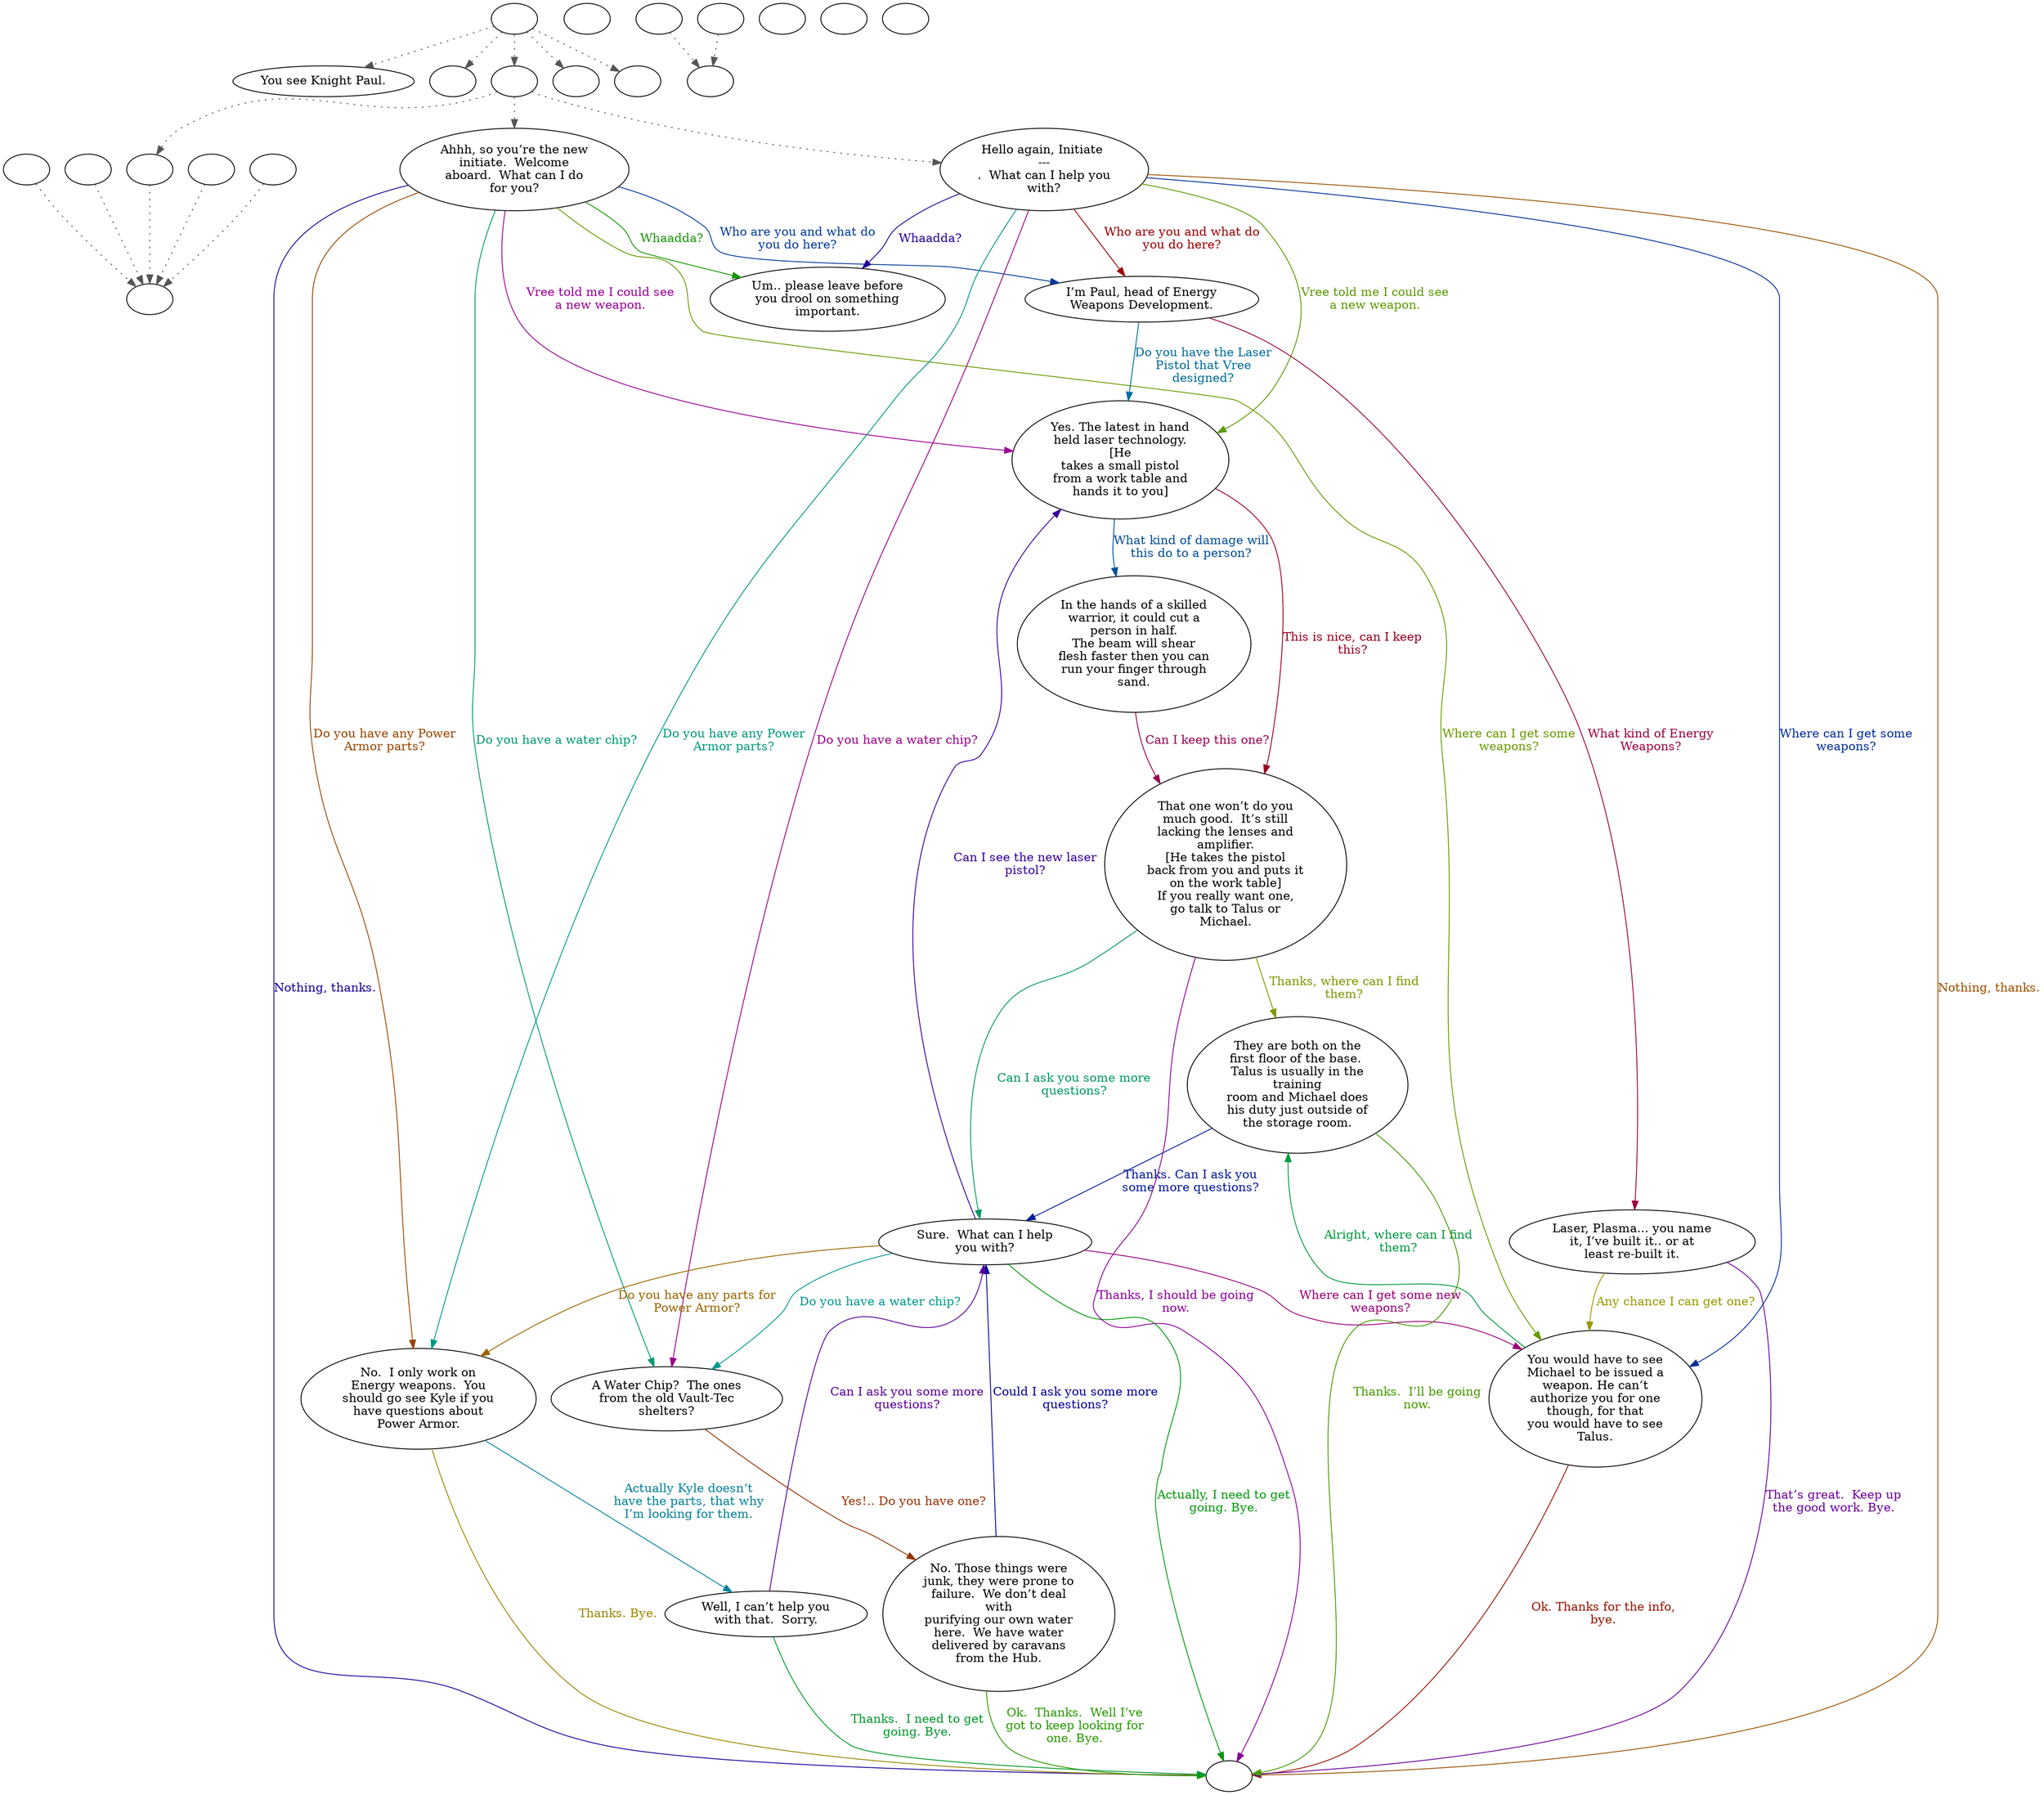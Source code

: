 digraph PAUL {
  "start" [style=filled       fillcolor="#FFFFFF"       color="#000000"]
  "start" -> "look_at_p_proc" [style=dotted color="#555555"]
  "start" -> "pickup_p_proc" [style=dotted color="#555555"]
  "start" -> "talk_p_proc" [style=dotted color="#555555"]
  "start" -> "critter_p_proc" [style=dotted color="#555555"]
  "start" -> "destroy_p_proc" [style=dotted color="#555555"]
  "start" [label=""]
  "combat" [style=filled       fillcolor="#FFFFFF"       color="#000000"]
  "combat" [label=""]
  "critter_p_proc" [style=filled       fillcolor="#FFFFFF"       color="#000000"]
  "critter_p_proc" [label=""]
  "pickup_p_proc" [style=filled       fillcolor="#FFFFFF"       color="#000000"]
  "pickup_p_proc" [label=""]
  "talk_p_proc" [style=filled       fillcolor="#FFFFFF"       color="#000000"]
  "talk_p_proc" -> "get_reaction" [style=dotted color="#555555"]
  "talk_p_proc" -> "Paul01" [style=dotted color="#555555"]
  "talk_p_proc" -> "Paul14" [style=dotted color="#555555"]
  "talk_p_proc" [label=""]
  "destroy_p_proc" [style=filled       fillcolor="#FFFFFF"       color="#000000"]
  "destroy_p_proc" [label=""]
  "look_at_p_proc" [style=filled       fillcolor="#FFFFFF"       color="#000000"]
  "look_at_p_proc" [label="You see Knight Paul."]
  "Paul01" [style=filled       fillcolor="#FFFFFF"       color="#000000"]
  "Paul01" [label="Ahhh, so you’re the new\ninitiate.  Welcome\naboard.  What can I do\nfor you?"]
  "Paul01" -> "Paul02" [label="Who are you and what do\nyou do here?" color="#003A99" fontcolor="#003A99"]
  "Paul01" -> "Paul04" [label="Where can I get some\nweapons?" color="#679900" fontcolor="#679900"]
  "Paul01" -> "Paul07" [label="Vree told me I could see\na new weapon." color="#990094" fontcolor="#990094"]
  "Paul01" -> "Paul09" [label="Do you have a water chip?" color="#009972" fontcolor="#009972"]
  "Paul01" -> "Paul12" [label="Do you have any Power\nArmor parts?" color="#994500" fontcolor="#994500"]
  "Paul01" -> "PaulEnd" [label="Nothing, thanks." color="#180099" fontcolor="#180099"]
  "Paul01" -> "Paul15" [label="Whaadda?" color="#149900" fontcolor="#149900"]
  "Paul02" [style=filled       fillcolor="#FFFFFF"       color="#000000"]
  "Paul02" [label="I’m Paul, head of Energy\nWeapons Development."]
  "Paul02" -> "Paul03" [label="What kind of Energy\nWeapons?" color="#990041" fontcolor="#990041"]
  "Paul02" -> "Paul07" [label="Do you have the Laser\nPistol that Vree\ndesigned?" color="#006D99" fontcolor="#006D99"]
  "Paul03" [style=filled       fillcolor="#FFFFFF"       color="#000000"]
  "Paul03" [label="Laser, Plasma... you name\nit, I’ve built it.. or at\nleast re-built it."]
  "Paul03" -> "Paul04" [label="Any chance I can get one?" color="#999800" fontcolor="#999800"]
  "Paul03" -> "PaulEnd" [label="That’s great.  Keep up\nthe good work. Bye." color="#6B0099" fontcolor="#6B0099"]
  "Paul04" [style=filled       fillcolor="#FFFFFF"       color="#000000"]
  "Paul04" [label="You would have to see\nMichael to be issued a\nweapon. He can’t\nauthorize you for one\nthough, for that\nyou would have to see\nTalus."]
  "Paul04" -> "Paul05" [label="Alright, where can I find\nthem?" color="#00993F" fontcolor="#00993F"]
  "Paul04" -> "PaulEnd" [label="Ok. Thanks for the info,\nbye." color="#991200" fontcolor="#991200"]
  "Paul05" [style=filled       fillcolor="#FFFFFF"       color="#000000"]
  "Paul05" [label="They are both on the\nfirst floor of the base. \nTalus is usually in the\ntraining\nroom and Michael does\nhis duty just outside of\nthe storage room."]
  "Paul05" -> "Paul06" [label="Thanks. Can I ask you\nsome more questions?" color="#001B99" fontcolor="#001B99"]
  "Paul05" -> "PaulEnd" [label="Thanks.  I’ll be going\nnow." color="#479900" fontcolor="#479900"]
  "Paul06" [style=filled       fillcolor="#FFFFFF"       color="#000000"]
  "Paul06" [label="Sure.  What can I help\nyou with?"]
  "Paul06" -> "Paul04" [label="Where can I get some new\nweapons?" color="#990074" fontcolor="#990074"]
  "Paul06" -> "Paul09" [label="Do you have a water chip?" color="#009991" fontcolor="#009991"]
  "Paul06" -> "Paul12" [label="Do you have any parts for\nPower Armor?" color="#996500" fontcolor="#996500"]
  "Paul06" -> "Paul07" [label="Can I see the new laser\npistol?" color="#380099" fontcolor="#380099"]
  "Paul06" -> "PaulEnd" [label="Actually, I need to get\ngoing. Bye." color="#00990B" fontcolor="#00990B"]
  "Paul07" [style=filled       fillcolor="#FFFFFF"       color="#000000"]
  "Paul07" [label="Yes. The latest in hand\nheld laser technology.\n[He\ntakes a small pistol\nfrom a work table and\nhands it to you]"]
  "Paul07" -> "Paul08" [label="This is nice, can I keep\nthis?" color="#990021" fontcolor="#990021"]
  "Paul07" -> "Paul11" [label="What kind of damage will\nthis do to a person?" color="#004E99" fontcolor="#004E99"]
  "Paul08" [style=filled       fillcolor="#FFFFFF"       color="#000000"]
  "Paul08" [label="That one won’t do you\nmuch good.  It’s still\nlacking the lenses and\namplifier.\n[He takes the pistol\nback from you and puts it\non the work table]\nIf you really want one,\ngo talk to Talus or\nMichael."]
  "Paul08" -> "Paul05" [label="Thanks, where can I find\nthem?" color="#7B9900" fontcolor="#7B9900"]
  "Paul08" -> "PaulEnd" [label="Thanks, I should be going\nnow." color="#8B0099" fontcolor="#8B0099"]
  "Paul08" -> "Paul06" [label="Can I ask you some more\nquestions?" color="#00995E" fontcolor="#00995E"]
  "Paul09" [style=filled       fillcolor="#FFFFFF"       color="#000000"]
  "Paul09" [label="A Water Chip?  The ones\nfrom the old Vault-Tec\nshelters?"]
  "Paul09" -> "Paul10" [label="Yes!.. Do you have one?" color="#993200" fontcolor="#993200"]
  "Paul10" [style=filled       fillcolor="#FFFFFF"       color="#000000"]
  "Paul10" [label="No. Those things were\njunk, they were prone to\nfailure.  We don’t deal\nwith\npurifying our own water\nhere.  We have water\ndelivered by caravans\nfrom the Hub."]
  "Paul10" -> "Paul06" [label="Could I ask you some more\nquestions?" color="#050099" fontcolor="#050099"]
  "Paul10" -> "PaulEnd" [label="Ok.  Thanks.  Well I’ve\ngot to keep looking for\none. Bye." color="#289900" fontcolor="#289900"]
  "Paul11" [style=filled       fillcolor="#FFFFFF"       color="#000000"]
  "Paul11" [label="In the hands of a skilled\nwarrior, it could cut a\nperson in half.\nThe beam will shear\nflesh faster then you can\nrun your finger through\nsand."]
  "Paul11" -> "Paul08" [label="Can I keep this one?" color="#990054" fontcolor="#990054"]
  "Paul12" [style=filled       fillcolor="#FFFFFF"       color="#000000"]
  "Paul12" [label="No.  I only work on\nEnergy weapons.  You\nshould go see Kyle if you\nhave questions about\nPower Armor."]
  "Paul12" -> "Paul13" [label="Actually Kyle doesn’t\nhave the parts, that why\nI’m looking for them." color="#008199" fontcolor="#008199"]
  "Paul12" -> "PaulEnd" [label="Thanks. Bye." color="#998400" fontcolor="#998400"]
  "Paul13" [style=filled       fillcolor="#FFFFFF"       color="#000000"]
  "Paul13" [label="Well, I can’t help you\nwith that.  Sorry."]
  "Paul13" -> "Paul06" [label="Can I ask you some more\nquestions?" color="#580099" fontcolor="#580099"]
  "Paul13" -> "PaulEnd" [label="Thanks.  I need to get\ngoing. Bye." color="#00992B" fontcolor="#00992B"]
  "Paul14" [style=filled       fillcolor="#FFFFFF"       color="#000000"]
  "Paul14" [label="Hello again, Initiate \n---\n.  What can I help you\nwith?"]
  "Paul14" -> "Paul02" [label="Who are you and what do\nyou do here?" color="#990002" fontcolor="#990002"]
  "Paul14" -> "Paul04" [label="Where can I get some\nweapons?" color="#002E99" fontcolor="#002E99"]
  "Paul14" -> "Paul07" [label="Vree told me I could see\na new weapon." color="#5B9900" fontcolor="#5B9900"]
  "Paul14" -> "Paul09" [label="Do you have a water chip?" color="#990088" fontcolor="#990088"]
  "Paul14" -> "Paul12" [label="Do you have any Power\nArmor parts?" color="#00997E" fontcolor="#00997E"]
  "Paul14" -> "PaulEnd" [label="Nothing, thanks." color="#995100" fontcolor="#995100"]
  "Paul14" -> "Paul15" [label="Whaadda?" color="#250099" fontcolor="#250099"]
  "Paul15" [style=filled       fillcolor="#FFFFFF"       color="#000000"]
  "Paul15" [label="Um.. please leave before\nyou drool on something\nimportant."]
  "PaulEnd" [style=filled       fillcolor="#FFFFFF"       color="#000000"]
  "PaulEnd" [label=""]
  "get_reaction" [style=filled       fillcolor="#FFFFFF"       color="#000000"]
  "get_reaction" -> "ReactToLevel" [style=dotted color="#555555"]
  "get_reaction" [label=""]
  "ReactToLevel" [style=filled       fillcolor="#FFFFFF"       color="#000000"]
  "ReactToLevel" [label=""]
  "LevelToReact" [style=filled       fillcolor="#FFFFFF"       color="#000000"]
  "LevelToReact" [label=""]
  "UpReact" [style=filled       fillcolor="#FFFFFF"       color="#000000"]
  "UpReact" -> "ReactToLevel" [style=dotted color="#555555"]
  "UpReact" [label=""]
  "DownReact" [style=filled       fillcolor="#FFFFFF"       color="#000000"]
  "DownReact" -> "ReactToLevel" [style=dotted color="#555555"]
  "DownReact" [label=""]
  "BottomReact" [style=filled       fillcolor="#FFFFFF"       color="#000000"]
  "BottomReact" [label=""]
  "TopReact" [style=filled       fillcolor="#FFFFFF"       color="#000000"]
  "TopReact" [label=""]
  "BigUpReact" [style=filled       fillcolor="#FFFFFF"       color="#000000"]
  "BigUpReact" -> "ReactToLevel" [style=dotted color="#555555"]
  "BigUpReact" [label=""]
  "BigDownReact" [style=filled       fillcolor="#FFFFFF"       color="#000000"]
  "BigDownReact" -> "ReactToLevel" [style=dotted color="#555555"]
  "BigDownReact" [label=""]
  "UpReactLevel" [style=filled       fillcolor="#FFFFFF"       color="#000000"]
  "UpReactLevel" -> "LevelToReact" [style=dotted color="#555555"]
  "UpReactLevel" [label=""]
  "DownReactLevel" [style=filled       fillcolor="#FFFFFF"       color="#000000"]
  "DownReactLevel" -> "LevelToReact" [style=dotted color="#555555"]
  "DownReactLevel" [label=""]
  "Goodbyes" [style=filled       fillcolor="#FFFFFF"       color="#000000"]
  "Goodbyes" [label=""]
}